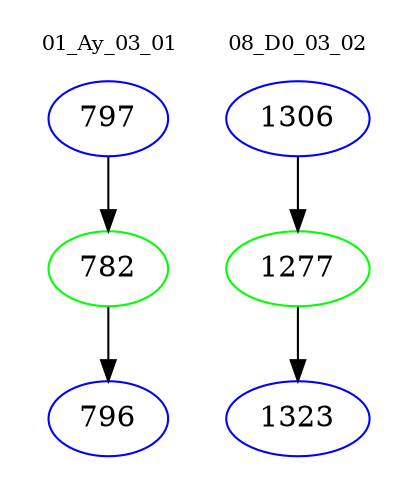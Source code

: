 digraph{
subgraph cluster_0 {
color = white
label = "01_Ay_03_01";
fontsize=10;
T0_797 [label="797", color="blue"]
T0_797 -> T0_782 [color="black"]
T0_782 [label="782", color="green"]
T0_782 -> T0_796 [color="black"]
T0_796 [label="796", color="blue"]
}
subgraph cluster_1 {
color = white
label = "08_D0_03_02";
fontsize=10;
T1_1306 [label="1306", color="blue"]
T1_1306 -> T1_1277 [color="black"]
T1_1277 [label="1277", color="green"]
T1_1277 -> T1_1323 [color="black"]
T1_1323 [label="1323", color="blue"]
}
}
